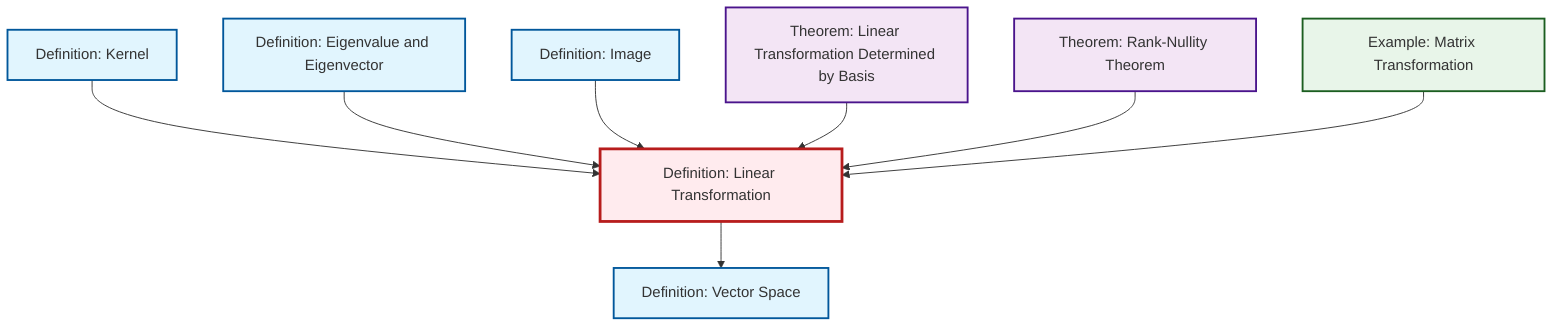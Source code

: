 graph TD
    classDef definition fill:#e1f5fe,stroke:#01579b,stroke-width:2px
    classDef theorem fill:#f3e5f5,stroke:#4a148c,stroke-width:2px
    classDef axiom fill:#fff3e0,stroke:#e65100,stroke-width:2px
    classDef example fill:#e8f5e9,stroke:#1b5e20,stroke-width:2px
    classDef current fill:#ffebee,stroke:#b71c1c,stroke-width:3px
    def-eigenvalue-eigenvector["Definition: Eigenvalue and Eigenvector"]:::definition
    def-kernel["Definition: Kernel"]:::definition
    def-linear-transformation["Definition: Linear Transformation"]:::definition
    def-vector-space["Definition: Vector Space"]:::definition
    thm-rank-nullity["Theorem: Rank-Nullity Theorem"]:::theorem
    thm-linear-transformation-basis["Theorem: Linear Transformation Determined by Basis"]:::theorem
    def-image["Definition: Image"]:::definition
    ex-matrix-transformation["Example: Matrix Transformation"]:::example
    def-kernel --> def-linear-transformation
    def-eigenvalue-eigenvector --> def-linear-transformation
    def-image --> def-linear-transformation
    thm-linear-transformation-basis --> def-linear-transformation
    thm-rank-nullity --> def-linear-transformation
    ex-matrix-transformation --> def-linear-transformation
    def-linear-transformation --> def-vector-space
    class def-linear-transformation current